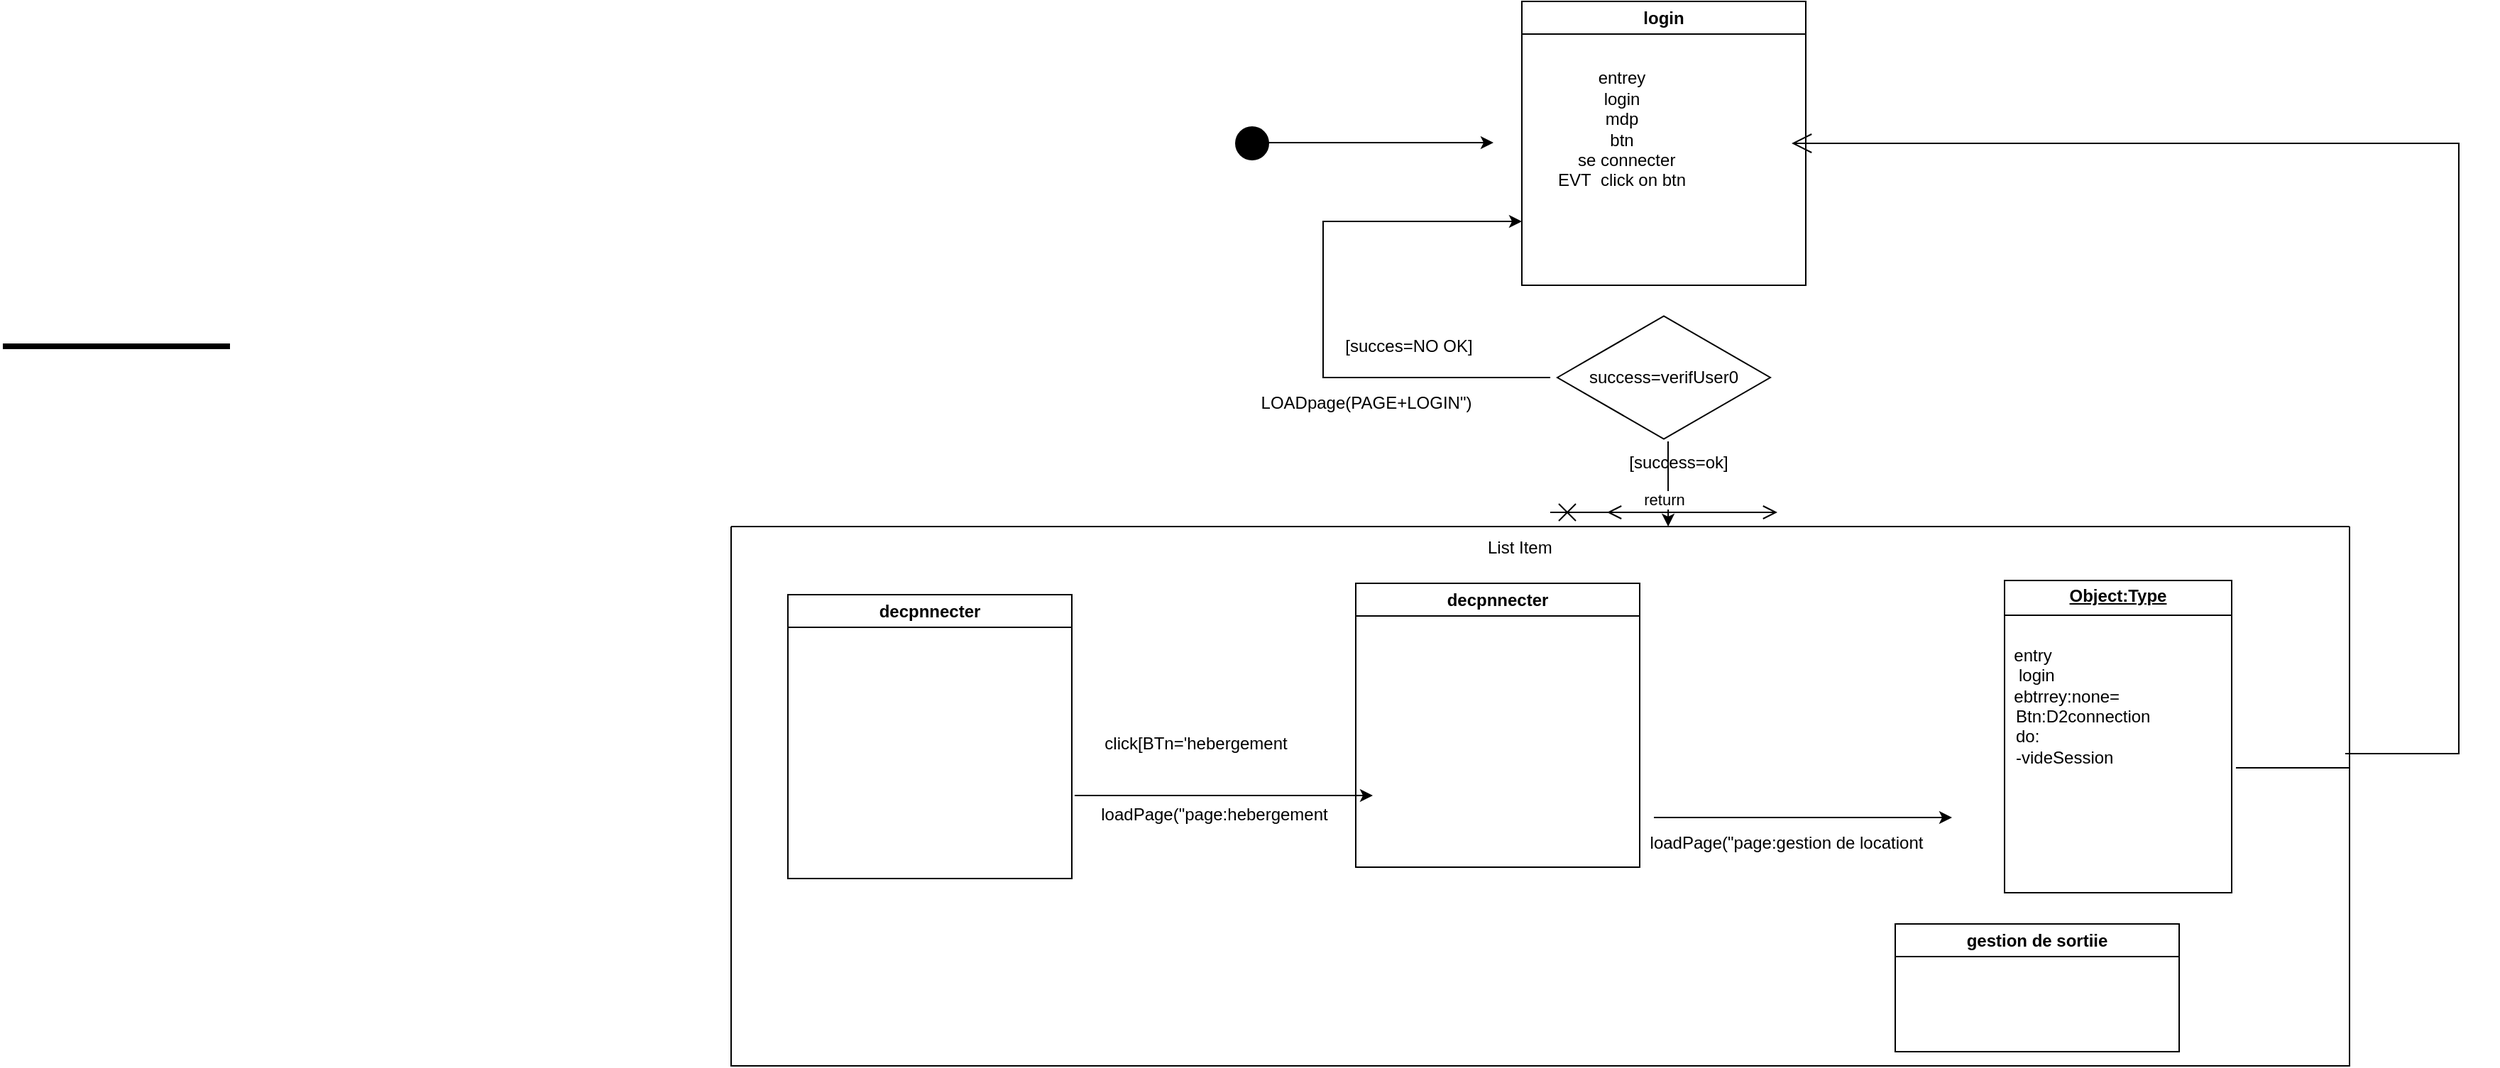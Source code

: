 <mxfile version="24.7.8">
  <diagram name="Page-1" id="0_ADLpW2v7JxLuky16Hd">
    <mxGraphModel dx="2603" dy="774" grid="1" gridSize="10" guides="1" tooltips="1" connect="1" arrows="1" fold="1" page="1" pageScale="1" pageWidth="1169" pageHeight="827" math="0" shadow="0">
      <root>
        <mxCell id="0" />
        <mxCell id="1" parent="0" />
        <mxCell id="p0PM1gi7-nqcBXU_ZiSu-9" value="login" style="swimlane;whiteSpace=wrap;html=1;" parent="1" vertex="1">
          <mxGeometry x="460" y="20" width="200" height="200" as="geometry" />
        </mxCell>
        <mxCell id="6p4SeUkuVUdnznrVokOb-1" value="&lt;div&gt;entrey&lt;/div&gt;&lt;div&gt;login&lt;/div&gt;&lt;div&gt;mdp&lt;/div&gt;&lt;div&gt;btn&lt;/div&gt;&lt;div&gt;&amp;nbsp; se connecter &lt;br&gt;&lt;/div&gt;&lt;div&gt;EVT&amp;nbsp; click on btn&lt;br&gt;&lt;/div&gt;" style="text;html=1;align=center;verticalAlign=middle;resizable=0;points=[];autosize=1;strokeColor=none;fillColor=none;" vertex="1" parent="p0PM1gi7-nqcBXU_ZiSu-9">
          <mxGeometry x="15" y="40" width="110" height="100" as="geometry" />
        </mxCell>
        <mxCell id="p0PM1gi7-nqcBXU_ZiSu-10" value="success=verifUser0" style="html=1;whiteSpace=wrap;aspect=fixed;shape=isoRectangle;" parent="1" vertex="1">
          <mxGeometry x="485" y="240" width="150" height="90" as="geometry" />
        </mxCell>
        <mxCell id="p0PM1gi7-nqcBXU_ZiSu-15" value="" style="endArrow=classic;html=1;rounded=0;" parent="1" edge="1">
          <mxGeometry width="50" height="50" relative="1" as="geometry">
            <mxPoint x="270" y="119.5" as="sourcePoint" />
            <mxPoint x="440" y="119.5" as="targetPoint" />
            <Array as="points">
              <mxPoint x="320" y="119.5" />
            </Array>
          </mxGeometry>
        </mxCell>
        <mxCell id="p0PM1gi7-nqcBXU_ZiSu-16" value="" style="endArrow=classic;html=1;rounded=0;strokeColor=none;" parent="1" source="p0PM1gi7-nqcBXU_ZiSu-21" edge="1">
          <mxGeometry width="50" height="50" relative="1" as="geometry">
            <mxPoint x="1120" y="560" as="sourcePoint" />
            <mxPoint x="670" y="160" as="targetPoint" />
            <Array as="points">
              <mxPoint x="1140" y="540" />
              <mxPoint x="1120" y="160" />
              <mxPoint x="930" y="160" />
              <mxPoint x="920" y="170" />
            </Array>
          </mxGeometry>
        </mxCell>
        <mxCell id="p0PM1gi7-nqcBXU_ZiSu-21" value="" style="swimlane;startSize=0;aspect=fixed;" parent="1" vertex="1">
          <mxGeometry x="-97" y="390" width="1140" height="380" as="geometry" />
        </mxCell>
        <mxCell id="p0PM1gi7-nqcBXU_ZiSu-38" value="" style="endArrow=none;html=1;rounded=0;" parent="p0PM1gi7-nqcBXU_ZiSu-21" edge="1">
          <mxGeometry width="50" height="50" relative="1" as="geometry">
            <mxPoint x="1060" y="170" as="sourcePoint" />
            <mxPoint x="1140" y="170" as="targetPoint" />
          </mxGeometry>
        </mxCell>
        <mxCell id="p0PM1gi7-nqcBXU_ZiSu-39" value="" style="endArrow=classic;html=1;rounded=0;" parent="p0PM1gi7-nqcBXU_ZiSu-21" edge="1">
          <mxGeometry width="50" height="50" relative="1" as="geometry">
            <mxPoint x="740" y="205" as="sourcePoint" />
            <mxPoint x="860" y="205" as="targetPoint" />
            <Array as="points">
              <mxPoint x="650" y="205" />
              <mxPoint x="730" y="205" />
            </Array>
          </mxGeometry>
        </mxCell>
        <mxCell id="p0PM1gi7-nqcBXU_ZiSu-40" value="" style="endArrow=classic;html=1;rounded=0;" parent="p0PM1gi7-nqcBXU_ZiSu-21" edge="1">
          <mxGeometry width="50" height="50" relative="1" as="geometry">
            <mxPoint x="332" y="189.5" as="sourcePoint" />
            <mxPoint x="452" y="189.5" as="targetPoint" />
            <Array as="points">
              <mxPoint x="242" y="189.5" />
              <mxPoint x="322" y="189.5" />
            </Array>
          </mxGeometry>
        </mxCell>
        <mxCell id="p0PM1gi7-nqcBXU_ZiSu-44" value="gestion de sortiie" style="swimlane;whiteSpace=wrap;html=1;" parent="p0PM1gi7-nqcBXU_ZiSu-21" vertex="1">
          <mxGeometry x="820" y="280" width="200" height="90" as="geometry" />
        </mxCell>
        <mxCell id="6p4SeUkuVUdnznrVokOb-14" value="decpnnecter" style="swimlane;whiteSpace=wrap;html=1;startSize=23;" vertex="1" parent="p0PM1gi7-nqcBXU_ZiSu-21">
          <mxGeometry x="440" y="40" width="200" height="200" as="geometry" />
        </mxCell>
        <mxCell id="6p4SeUkuVUdnznrVokOb-15" value="decpnnecter" style="swimlane;whiteSpace=wrap;html=1;startSize=23;" vertex="1" parent="p0PM1gi7-nqcBXU_ZiSu-21">
          <mxGeometry x="40" y="48" width="200" height="200" as="geometry" />
        </mxCell>
        <mxCell id="6p4SeUkuVUdnznrVokOb-16" value="&lt;p style=&quot;margin:0px;margin-top:4px;text-align:center;text-decoration:underline;&quot;&gt;&lt;b&gt;Object:Type&lt;/b&gt;&lt;/p&gt;&lt;hr size=&quot;1&quot; style=&quot;border-style:solid;&quot;&gt;&lt;div&gt;&amp;nbsp; &lt;br&gt;&lt;div&gt;&amp;nbsp; entry&lt;/div&gt;&amp;nbsp;&amp;nbsp; login &lt;/div&gt;&lt;div&gt;&amp;nbsp; ebtrrey:none= &lt;/div&gt;&lt;p style=&quot;margin:0px;margin-left:8px;&quot;&gt;Btn:D2connection&lt;br&gt;do:&lt;/p&gt;&lt;p style=&quot;margin:0px;margin-left:8px;&quot;&gt;-videSession &lt;br&gt;&lt;/p&gt;" style="verticalAlign=top;align=left;overflow=fill;html=1;whiteSpace=wrap;" vertex="1" parent="p0PM1gi7-nqcBXU_ZiSu-21">
          <mxGeometry x="897" y="38" width="160" height="220" as="geometry" />
        </mxCell>
        <mxCell id="p0PM1gi7-nqcBXU_ZiSu-22" value="" style="endArrow=classic;html=1;rounded=0;entryX=0.579;entryY=0;entryDx=0;entryDy=0;entryPerimeter=0;exitX=0.52;exitY=1;exitDx=0;exitDy=0;exitPerimeter=0;" parent="1" source="p0PM1gi7-nqcBXU_ZiSu-10" target="p0PM1gi7-nqcBXU_ZiSu-21" edge="1">
          <mxGeometry width="50" height="50" relative="1" as="geometry">
            <mxPoint x="560" y="340" as="sourcePoint" />
            <mxPoint x="610" y="290" as="targetPoint" />
          </mxGeometry>
        </mxCell>
        <mxCell id="p0PM1gi7-nqcBXU_ZiSu-23" value="[success=ok]" style="text;html=1;align=center;verticalAlign=middle;resizable=0;points=[];autosize=1;strokeColor=none;fillColor=none;" parent="1" vertex="1">
          <mxGeometry x="520" y="330" width="100" height="30" as="geometry" />
        </mxCell>
        <mxCell id="p0PM1gi7-nqcBXU_ZiSu-25" value="" style="endArrow=classic;html=1;rounded=0;entryX=0;entryY=0.75;entryDx=0;entryDy=0;" parent="1" edge="1">
          <mxGeometry width="50" height="50" relative="1" as="geometry">
            <mxPoint x="480" y="285" as="sourcePoint" />
            <mxPoint x="460" y="175" as="targetPoint" />
            <Array as="points">
              <mxPoint x="320" y="285" />
              <mxPoint x="320" y="175" />
            </Array>
          </mxGeometry>
        </mxCell>
        <mxCell id="p0PM1gi7-nqcBXU_ZiSu-26" value="[succes=NO OK]" style="text;html=1;align=center;verticalAlign=middle;resizable=0;points=[];autosize=1;strokeColor=none;fillColor=none;" parent="1" vertex="1">
          <mxGeometry x="325" y="248" width="110" height="30" as="geometry" />
        </mxCell>
        <mxCell id="p0PM1gi7-nqcBXU_ZiSu-27" value="LOADpage(PAGE+LOGIN&quot;)" style="text;html=1;align=center;verticalAlign=middle;resizable=0;points=[];autosize=1;strokeColor=none;fillColor=none;" parent="1" vertex="1">
          <mxGeometry x="265" y="288" width="170" height="30" as="geometry" />
        </mxCell>
        <mxCell id="p0PM1gi7-nqcBXU_ZiSu-28" value="" style="shape=waypoint;sketch=0;fillStyle=solid;size=6;pointerEvents=1;points=[];fillColor=none;resizable=0;rotatable=0;perimeter=centerPerimeter;snapToPoint=1;strokeWidth=10;" parent="1" vertex="1">
          <mxGeometry x="260" y="110" width="20" height="20" as="geometry" />
        </mxCell>
        <mxCell id="p0PM1gi7-nqcBXU_ZiSu-30" value="" style="endArrow=open;startArrow=cross;endFill=0;startFill=0;endSize=8;startSize=10;html=1;rounded=0;" parent="1" edge="1">
          <mxGeometry width="160" relative="1" as="geometry">
            <mxPoint x="480" y="380" as="sourcePoint" />
            <mxPoint x="640" y="380" as="targetPoint" />
          </mxGeometry>
        </mxCell>
        <mxCell id="p0PM1gi7-nqcBXU_ZiSu-31" value="return" style="html=1;verticalAlign=bottom;endArrow=open;dashed=1;endSize=8;curved=0;rounded=0;" parent="1" edge="1">
          <mxGeometry relative="1" as="geometry">
            <mxPoint x="600" y="380" as="sourcePoint" />
            <mxPoint x="520" y="380" as="targetPoint" />
          </mxGeometry>
        </mxCell>
        <mxCell id="p0PM1gi7-nqcBXU_ZiSu-32" value="" style="endArrow=open;endFill=1;endSize=12;html=1;rounded=0;" parent="1" edge="1">
          <mxGeometry width="160" relative="1" as="geometry">
            <mxPoint x="1040" y="550" as="sourcePoint" />
            <mxPoint x="650" y="120" as="targetPoint" />
            <Array as="points">
              <mxPoint x="1080" y="550" />
              <mxPoint x="1120" y="550" />
              <mxPoint x="1120" y="120" />
            </Array>
          </mxGeometry>
        </mxCell>
        <mxCell id="p0PM1gi7-nqcBXU_ZiSu-37" value="" style="line;strokeWidth=4;html=1;perimeter=backbonePerimeter;points=[];outlineConnect=0;" parent="1" vertex="1">
          <mxGeometry x="-610" y="258" width="160" height="10" as="geometry" />
        </mxCell>
        <mxCell id="p0PM1gi7-nqcBXU_ZiSu-41" value="click[BTn=&#39;hebergement" style="text;html=1;align=center;verticalAlign=middle;resizable=0;points=[];autosize=1;strokeColor=none;fillColor=none;" parent="1" vertex="1">
          <mxGeometry x="150" y="528" width="160" height="30" as="geometry" />
        </mxCell>
        <mxCell id="p0PM1gi7-nqcBXU_ZiSu-42" value="loadPage(&quot;page:hebergement" style="text;html=1;align=center;verticalAlign=middle;resizable=0;points=[];autosize=1;strokeColor=none;fillColor=none;" parent="1" vertex="1">
          <mxGeometry x="148" y="578" width="190" height="30" as="geometry" />
        </mxCell>
        <mxCell id="p0PM1gi7-nqcBXU_ZiSu-43" value="loadPage(&quot;page:gestion de locationt" style="text;html=1;align=center;verticalAlign=middle;resizable=0;points=[];autosize=1;strokeColor=none;fillColor=none;" parent="1" vertex="1">
          <mxGeometry x="536" y="598" width="220" height="30" as="geometry" />
        </mxCell>
        <mxCell id="6p4SeUkuVUdnznrVokOb-11" value="List Item" style="text;strokeColor=none;fillColor=none;align=left;verticalAlign=middle;spacingLeft=4;spacingRight=4;overflow=hidden;points=[[0,0.5],[1,0.5]];portConstraint=eastwest;rotatable=0;whiteSpace=wrap;html=1;" vertex="1" parent="1">
          <mxGeometry x="430" y="390" width="80" height="30" as="geometry" />
        </mxCell>
      </root>
    </mxGraphModel>
  </diagram>
</mxfile>
